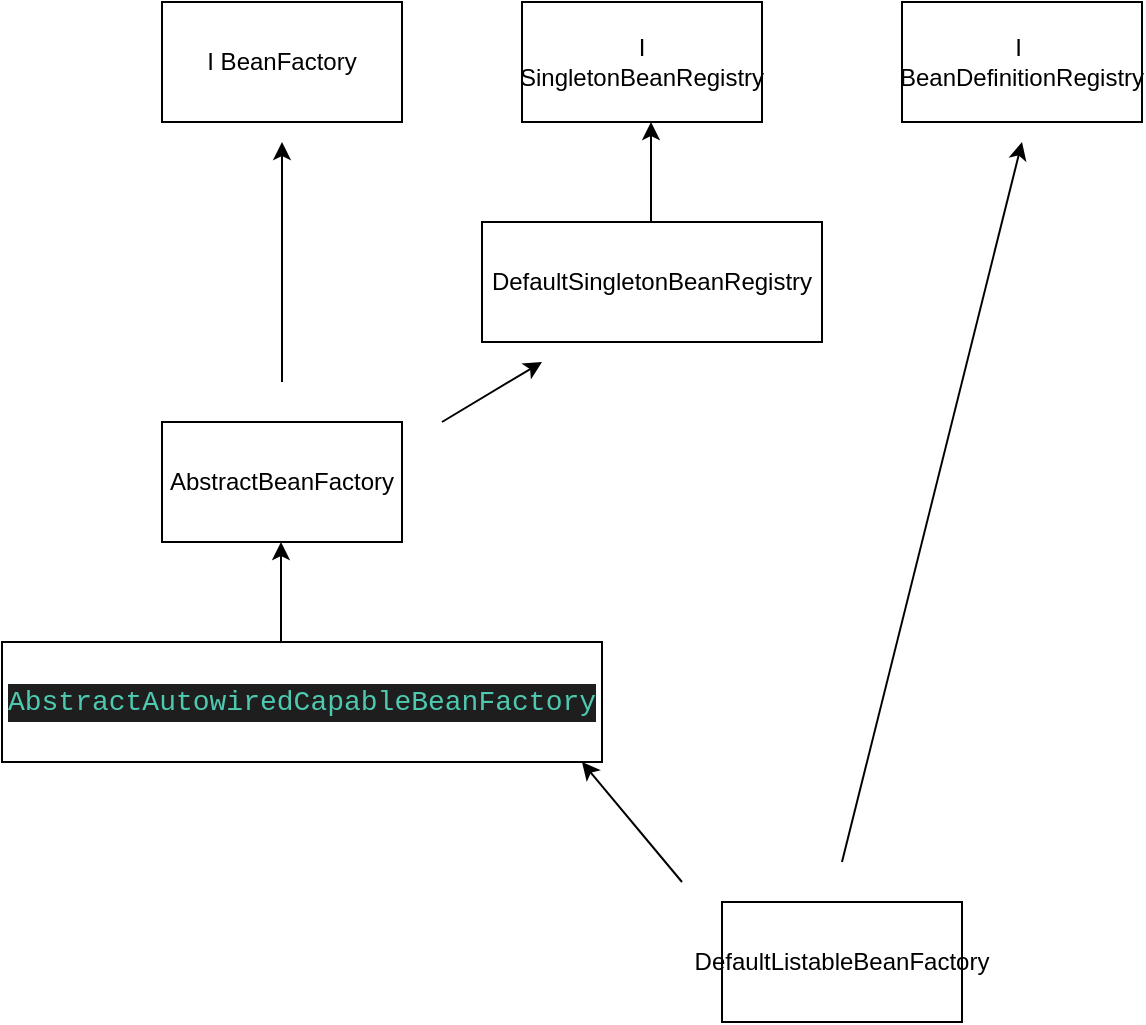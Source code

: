 <mxfile version="13.6.5" type="device"><diagram id="CG_-evMeRQRkoVhDg9k4" name="Page-1"><mxGraphModel dx="868" dy="482" grid="1" gridSize="10" guides="1" tooltips="1" connect="1" arrows="1" fold="1" page="1" pageScale="1" pageWidth="827" pageHeight="1169" math="0" shadow="0"><root><mxCell id="0"/><mxCell id="1" parent="0"/><mxCell id="JrID-xGzhNFuMdT0GlgC-1" value="I BeanFactory" style="rounded=0;whiteSpace=wrap;html=1;" vertex="1" parent="1"><mxGeometry x="300" y="90" width="120" height="60" as="geometry"/></mxCell><mxCell id="JrID-xGzhNFuMdT0GlgC-2" value="I SingletonBeanRegistry" style="rounded=0;whiteSpace=wrap;html=1;" vertex="1" parent="1"><mxGeometry x="480" y="90" width="120" height="60" as="geometry"/></mxCell><mxCell id="JrID-xGzhNFuMdT0GlgC-3" value="DefaultSingletonBeanRegistry" style="rounded=0;whiteSpace=wrap;html=1;" vertex="1" parent="1"><mxGeometry x="460" y="200" width="170" height="60" as="geometry"/></mxCell><mxCell id="JrID-xGzhNFuMdT0GlgC-4" value="" style="endArrow=classic;html=1;exitX=0.497;exitY=0;exitDx=0;exitDy=0;exitPerimeter=0;" edge="1" parent="1" source="JrID-xGzhNFuMdT0GlgC-3"><mxGeometry width="50" height="50" relative="1" as="geometry"><mxPoint x="544.5" y="190" as="sourcePoint"/><mxPoint x="544.5" y="150" as="targetPoint"/></mxGeometry></mxCell><mxCell id="JrID-xGzhNFuMdT0GlgC-5" value="I&amp;nbsp;&lt;br&gt;BeanDefinitionRegistry" style="rounded=0;whiteSpace=wrap;html=1;" vertex="1" parent="1"><mxGeometry x="670" y="90" width="120" height="60" as="geometry"/></mxCell><mxCell id="JrID-xGzhNFuMdT0GlgC-6" value="AbstractBeanFactory" style="rounded=0;whiteSpace=wrap;html=1;" vertex="1" parent="1"><mxGeometry x="300" y="300" width="120" height="60" as="geometry"/></mxCell><mxCell id="JrID-xGzhNFuMdT0GlgC-7" value="" style="endArrow=classic;html=1;" edge="1" parent="1"><mxGeometry width="50" height="50" relative="1" as="geometry"><mxPoint x="360" y="280" as="sourcePoint"/><mxPoint x="360" y="160" as="targetPoint"/></mxGeometry></mxCell><mxCell id="JrID-xGzhNFuMdT0GlgC-8" value="" style="endArrow=classic;html=1;" edge="1" parent="1"><mxGeometry width="50" height="50" relative="1" as="geometry"><mxPoint x="440" y="300" as="sourcePoint"/><mxPoint x="490" y="270" as="targetPoint"/></mxGeometry></mxCell><mxCell id="JrID-xGzhNFuMdT0GlgC-9" value="&lt;div style=&quot;background-color: rgb(30 , 30 , 30) ; font-family: &amp;#34;consolas&amp;#34; , &amp;#34;courier new&amp;#34; , monospace ; font-size: 14px ; line-height: 19px ; color: rgb(212 , 212 , 212)&quot;&gt;&lt;div style=&quot;line-height: 19px&quot;&gt;&lt;span style=&quot;color: #4ec9b0&quot;&gt;AbstractAutowiredCapableBeanFactory&lt;/span&gt;&lt;/div&gt;&lt;/div&gt;" style="rounded=0;whiteSpace=wrap;html=1;" vertex="1" parent="1"><mxGeometry x="220" y="410" width="300" height="60" as="geometry"/></mxCell><mxCell id="JrID-xGzhNFuMdT0GlgC-10" value="" style="endArrow=classic;html=1;" edge="1" parent="1"><mxGeometry width="50" height="50" relative="1" as="geometry"><mxPoint x="359.5" y="410" as="sourcePoint"/><mxPoint x="359.5" y="360" as="targetPoint"/></mxGeometry></mxCell><mxCell id="JrID-xGzhNFuMdT0GlgC-11" value="DefaultListableBeanFactory" style="rounded=0;whiteSpace=wrap;html=1;" vertex="1" parent="1"><mxGeometry x="580" y="540" width="120" height="60" as="geometry"/></mxCell><mxCell id="JrID-xGzhNFuMdT0GlgC-12" value="" style="endArrow=classic;html=1;" edge="1" parent="1"><mxGeometry width="50" height="50" relative="1" as="geometry"><mxPoint x="560" y="530" as="sourcePoint"/><mxPoint x="510" y="470" as="targetPoint"/></mxGeometry></mxCell><mxCell id="JrID-xGzhNFuMdT0GlgC-13" value="" style="endArrow=classic;html=1;" edge="1" parent="1"><mxGeometry width="50" height="50" relative="1" as="geometry"><mxPoint x="640" y="520" as="sourcePoint"/><mxPoint x="730" y="160" as="targetPoint"/></mxGeometry></mxCell></root></mxGraphModel></diagram></mxfile>